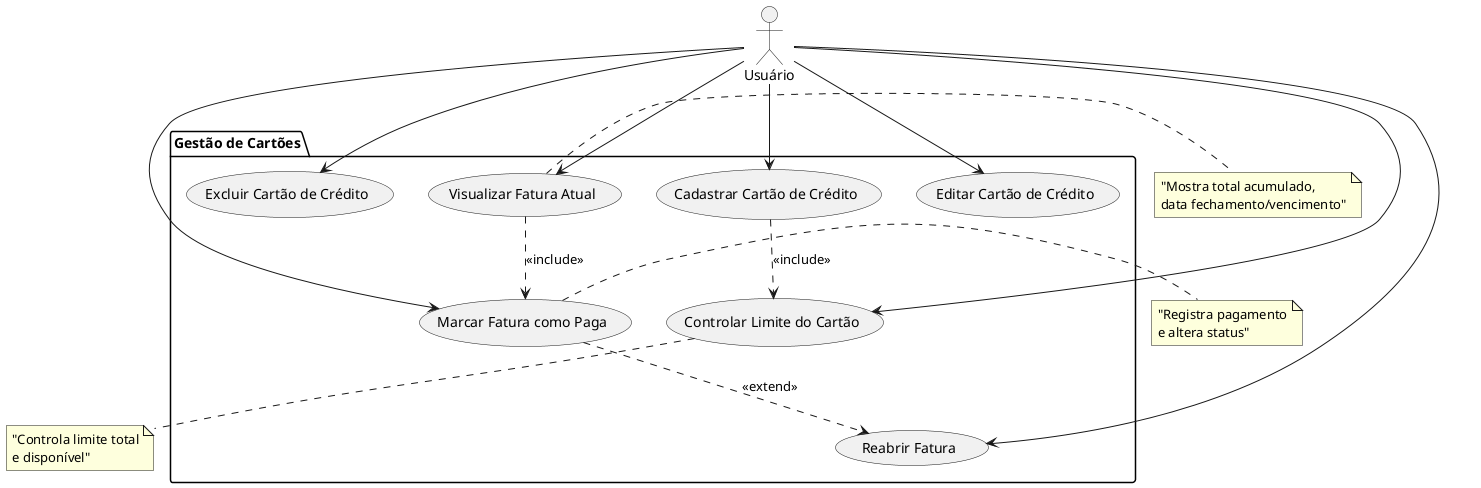 @startuml
' Casos de Uso - Gestão de Cartões de Crédito

actor "Usuário" as User

package "Gestão de Cartões" {
  usecase "Cadastrar Cartão de Crédito" as UC25  
  usecase "Editar Cartão de Crédito" as UC26
  usecase "Excluir Cartão de Crédito" as UC27
  usecase "Visualizar Fatura Atual" as UC28
  usecase "Marcar Fatura como Paga" as UC29
  usecase "Reabrir Fatura" as UC30
  usecase "Controlar Limite do Cartão" as UC31
}

' === RELACIONAMENTOS ===
User --> UC25
User --> UC26
User --> UC27
User --> UC28
User --> UC29
User --> UC30
User --> UC31

' === RELACIONAMENTOS ENTRE CASOS DE USO ===
UC28 ..> UC29 : <<include>>
UC29 ..> UC30 : <<extend>>
UC25 ..> UC31 : <<include>>

note right of UC28 : "Mostra total acumulado,\ndata fechamento/vencimento"
note right of UC29 : "Registra pagamento\ne altera status"
note bottom of UC31 : "Controla limite total\ne disponível"

@enduml
